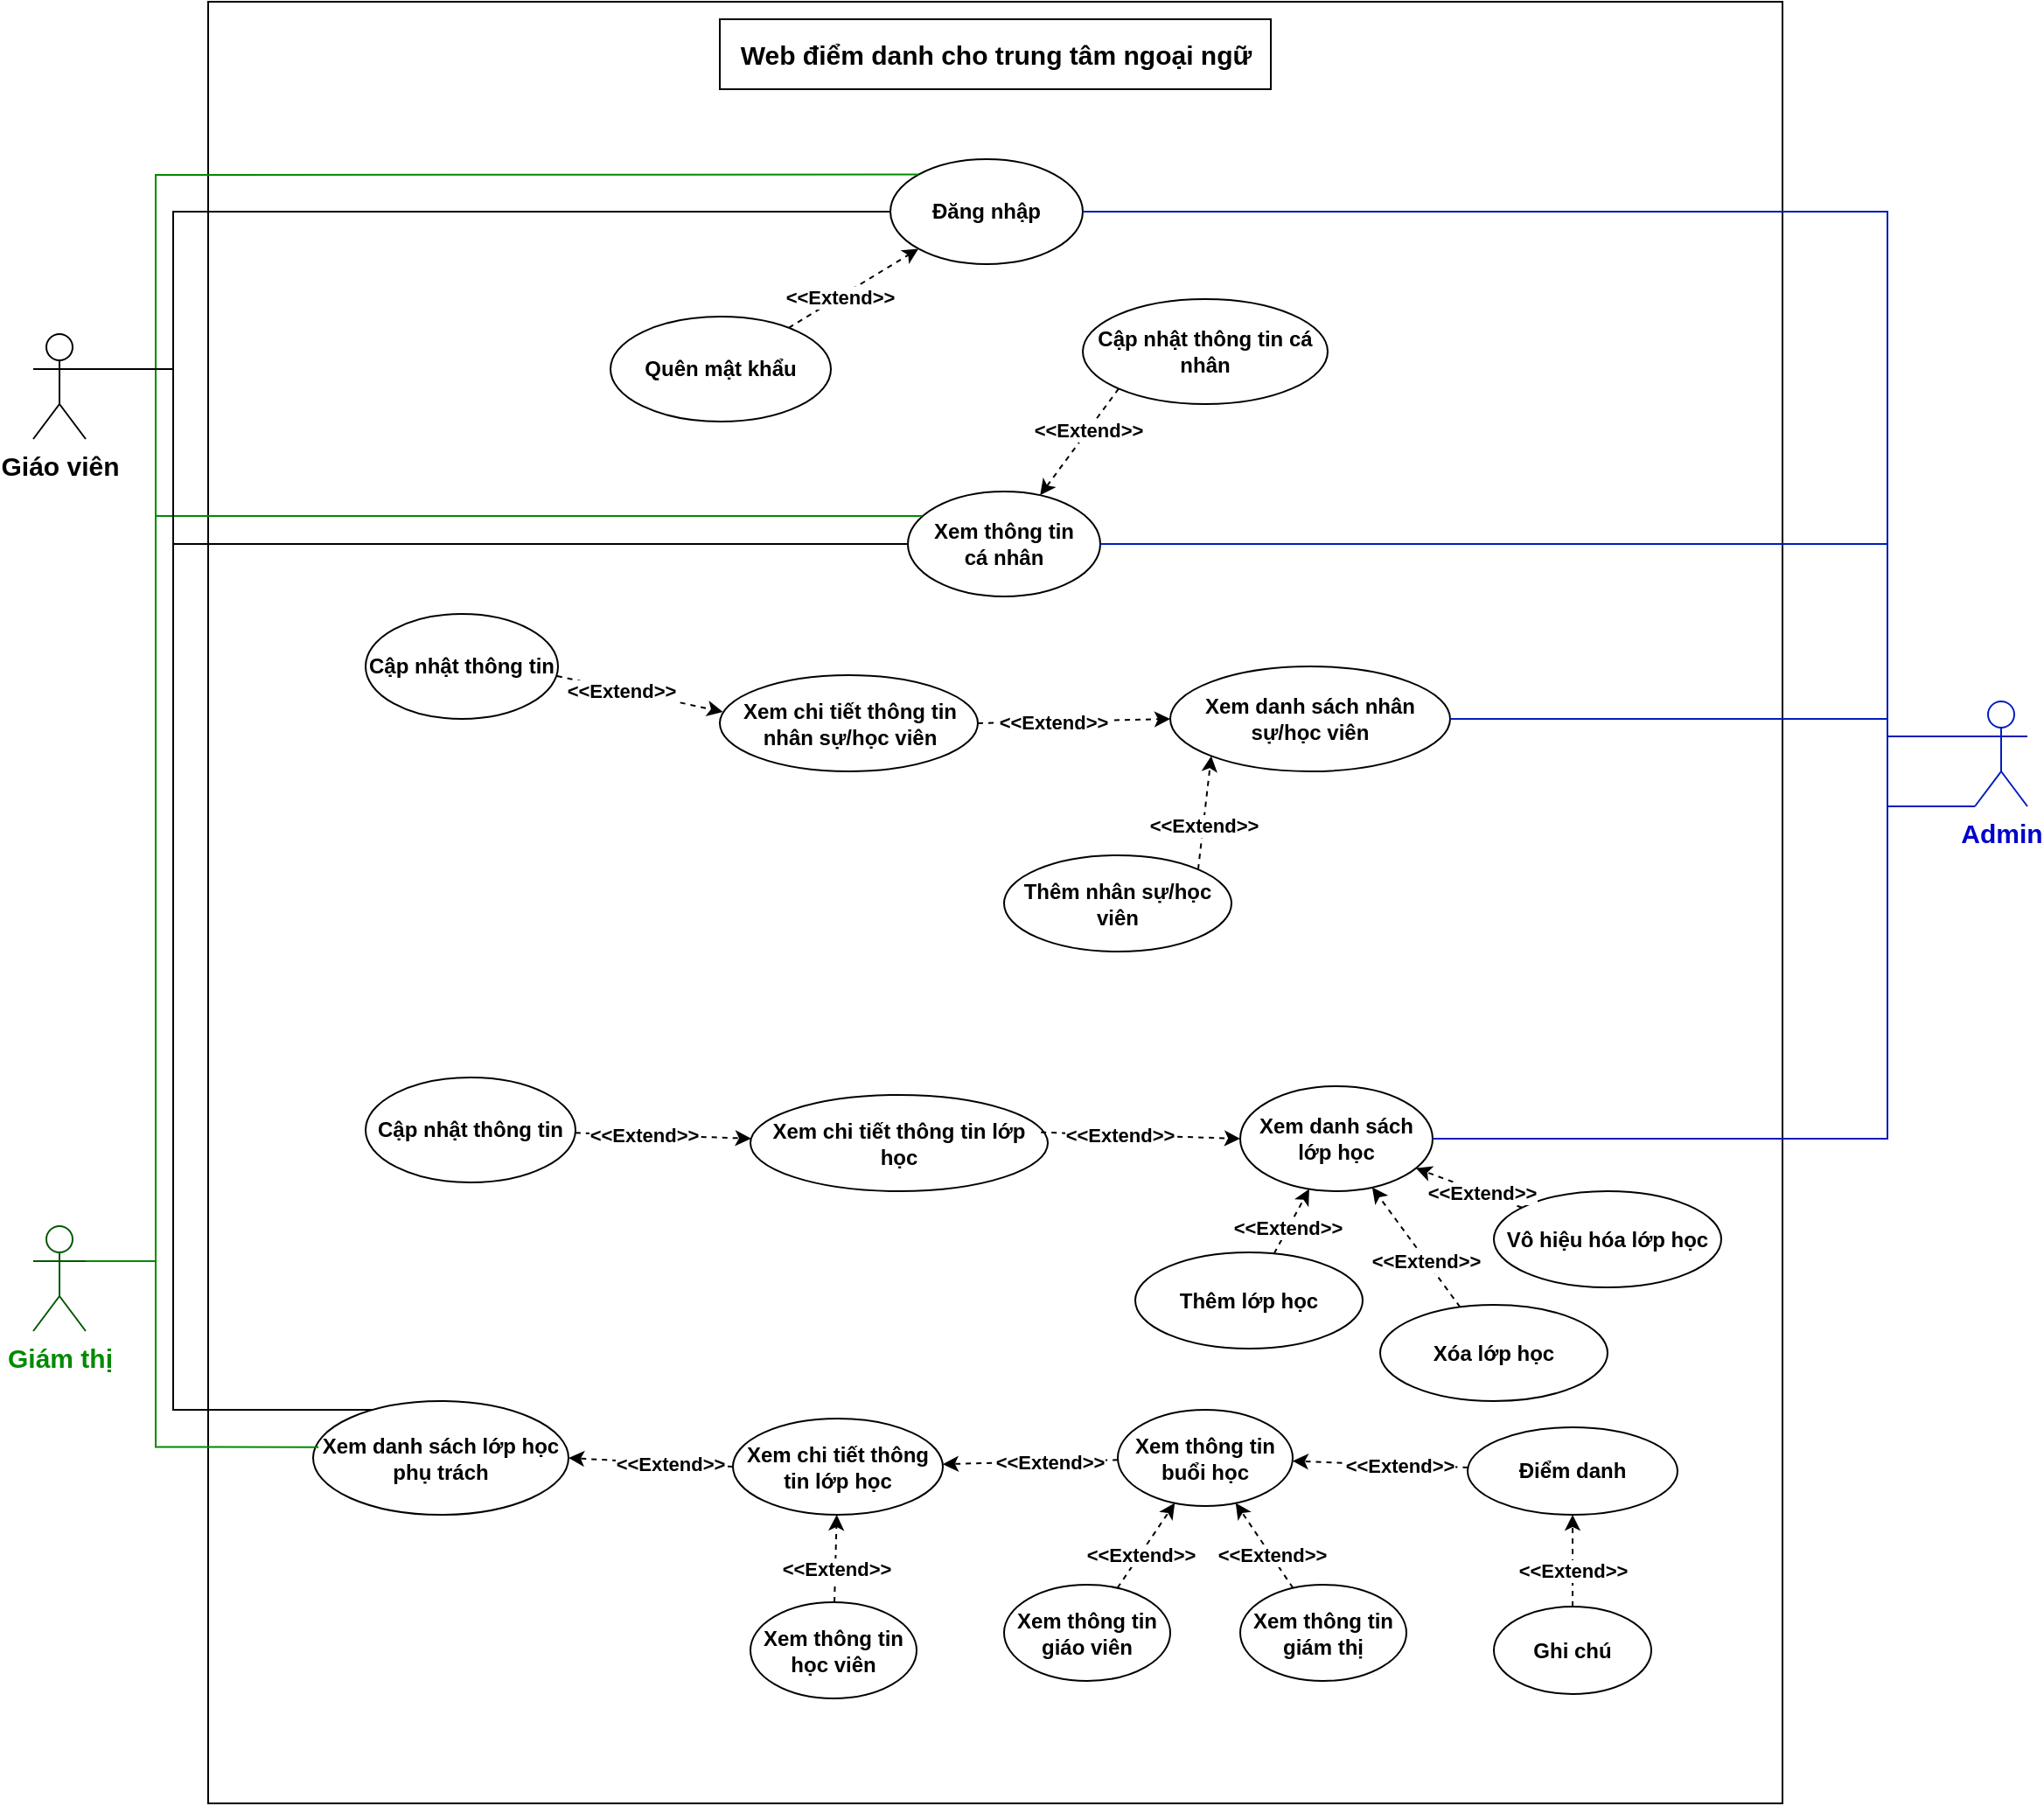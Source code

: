 <mxfile version="21.1.1" type="github">
  <diagram name="Page-1" id="CRNQidJyGZVOagn2CQu6">
    <mxGraphModel dx="3208" dy="1268" grid="1" gridSize="10" guides="1" tooltips="1" connect="1" arrows="1" fold="1" page="1" pageScale="1" pageWidth="850" pageHeight="1100" math="0" shadow="0">
      <root>
        <mxCell id="0" />
        <mxCell id="1" parent="0" />
        <mxCell id="foU8qJLjKtTW0TO3vTlr-1" value="" style="rounded=0;whiteSpace=wrap;html=1;fontStyle=1" parent="1" vertex="1">
          <mxGeometry y="35" width="900" height="1030" as="geometry" />
        </mxCell>
        <mxCell id="foU8qJLjKtTW0TO3vTlr-2" value="&lt;font style=&quot;font-size: 15px;&quot;&gt;&lt;span&gt;Web điểm danh cho trung tâm ngoại ngữ&lt;/span&gt;&lt;/font&gt;" style="rounded=0;whiteSpace=wrap;html=1;fontStyle=1" parent="1" vertex="1">
          <mxGeometry x="292.5" y="45" width="315" height="40" as="geometry" />
        </mxCell>
        <mxCell id="foU8qJLjKtTW0TO3vTlr-3" value="&lt;font style=&quot;&quot; color=&quot;#0000cc&quot;&gt;Admin&lt;/font&gt;" style="shape=umlActor;verticalLabelPosition=bottom;verticalAlign=top;html=1;outlineConnect=0;fontSize=15;fillColor=none;fontColor=#ffffff;strokeColor=#001DBC;fontStyle=1" parent="1" vertex="1">
          <mxGeometry x="1010" y="435" width="30" height="60" as="geometry" />
        </mxCell>
        <mxCell id="foU8qJLjKtTW0TO3vTlr-12" value="Giáo viên" style="shape=umlActor;verticalLabelPosition=bottom;verticalAlign=top;html=1;outlineConnect=0;fontSize=15;fontStyle=1" parent="1" vertex="1">
          <mxGeometry x="-100" y="225" width="30" height="60" as="geometry" />
        </mxCell>
        <mxCell id="foU8qJLjKtTW0TO3vTlr-16" value="Đăng nhập" style="ellipse;whiteSpace=wrap;html=1;fontStyle=1" parent="1" vertex="1">
          <mxGeometry x="390" y="125" width="110" height="60" as="geometry" />
        </mxCell>
        <mxCell id="foU8qJLjKtTW0TO3vTlr-18" value="Quên mật khẩu" style="ellipse;whiteSpace=wrap;html=1;fontStyle=1" parent="1" vertex="1">
          <mxGeometry x="230" y="215" width="126" height="60" as="geometry" />
        </mxCell>
        <mxCell id="foU8qJLjKtTW0TO3vTlr-19" value="" style="endArrow=classic;html=1;rounded=0;entryX=0;entryY=1;entryDx=0;entryDy=0;dashed=1;fontStyle=1" parent="1" source="foU8qJLjKtTW0TO3vTlr-18" target="foU8qJLjKtTW0TO3vTlr-16" edge="1">
          <mxGeometry width="50" height="50" relative="1" as="geometry">
            <mxPoint x="501" y="245" as="sourcePoint" />
            <mxPoint x="431" y="275" as="targetPoint" />
          </mxGeometry>
        </mxCell>
        <mxCell id="foU8qJLjKtTW0TO3vTlr-20" value="&amp;lt;&amp;lt;Extend&amp;gt;&amp;gt;" style="edgeLabel;html=1;align=center;verticalAlign=middle;resizable=0;points=[];fontStyle=1" parent="foU8qJLjKtTW0TO3vTlr-19" connectable="0" vertex="1">
          <mxGeometry x="-0.223" relative="1" as="geometry">
            <mxPoint as="offset" />
          </mxGeometry>
        </mxCell>
        <mxCell id="foU8qJLjKtTW0TO3vTlr-26" value="Xem danh sách lớp học" style="ellipse;whiteSpace=wrap;html=1;fontStyle=1" parent="1" vertex="1">
          <mxGeometry x="590" y="655" width="110" height="60" as="geometry" />
        </mxCell>
        <mxCell id="foU8qJLjKtTW0TO3vTlr-28" value="Xem thông tin&lt;br&gt;cá nhân" style="ellipse;whiteSpace=wrap;html=1;fontStyle=1" parent="1" vertex="1">
          <mxGeometry x="400" y="315" width="110" height="60" as="geometry" />
        </mxCell>
        <mxCell id="foU8qJLjKtTW0TO3vTlr-29" value="Xem danh sách nhân sự/học viên" style="ellipse;whiteSpace=wrap;html=1;fontStyle=1" parent="1" vertex="1">
          <mxGeometry x="550" y="415" width="160" height="60" as="geometry" />
        </mxCell>
        <mxCell id="foU8qJLjKtTW0TO3vTlr-31" value="" style="endArrow=none;html=1;rounded=0;fontSize=15;exitX=1;exitY=0.333;exitDx=0;exitDy=0;exitPerimeter=0;entryX=0;entryY=0.5;entryDx=0;entryDy=0;fontStyle=1;edgeStyle=orthogonalEdgeStyle;" parent="1" source="foU8qJLjKtTW0TO3vTlr-12" target="foU8qJLjKtTW0TO3vTlr-16" edge="1">
          <mxGeometry width="50" height="50" relative="1" as="geometry">
            <mxPoint x="420" y="455" as="sourcePoint" />
            <mxPoint x="470" y="405" as="targetPoint" />
            <Array as="points">
              <mxPoint x="-20" y="245" />
              <mxPoint x="-20" y="155" />
            </Array>
          </mxGeometry>
        </mxCell>
        <mxCell id="foU8qJLjKtTW0TO3vTlr-33" value="" style="endArrow=none;html=1;rounded=0;fontSize=15;exitX=1;exitY=0.333;exitDx=0;exitDy=0;exitPerimeter=0;entryX=0;entryY=0.5;entryDx=0;entryDy=0;fontStyle=1;edgeStyle=orthogonalEdgeStyle;" parent="1" source="foU8qJLjKtTW0TO3vTlr-12" target="foU8qJLjKtTW0TO3vTlr-28" edge="1">
          <mxGeometry width="50" height="50" relative="1" as="geometry">
            <mxPoint x="50" y="465" as="sourcePoint" />
            <mxPoint x="400" y="345" as="targetPoint" />
            <Array as="points">
              <mxPoint x="-20" y="245" />
              <mxPoint x="-20" y="345" />
            </Array>
          </mxGeometry>
        </mxCell>
        <mxCell id="foU8qJLjKtTW0TO3vTlr-37" value="" style="endArrow=none;html=1;rounded=0;fontSize=15;fillColor=#0050ef;strokeColor=#001DBC;entryX=0;entryY=0.333;entryDx=0;entryDy=0;entryPerimeter=0;exitX=1;exitY=0.5;exitDx=0;exitDy=0;fontStyle=1;edgeStyle=orthogonalEdgeStyle;" parent="1" source="foU8qJLjKtTW0TO3vTlr-16" target="foU8qJLjKtTW0TO3vTlr-3" edge="1">
          <mxGeometry width="50" height="50" relative="1" as="geometry">
            <mxPoint x="520" y="455" as="sourcePoint" />
            <mxPoint x="570" y="405" as="targetPoint" />
            <Array as="points">
              <mxPoint x="960" y="155" />
              <mxPoint x="960" y="455" />
            </Array>
          </mxGeometry>
        </mxCell>
        <mxCell id="foU8qJLjKtTW0TO3vTlr-39" value="" style="endArrow=none;html=1;rounded=0;fontSize=15;fillColor=#0050ef;strokeColor=#001DBC;exitX=1;exitY=0.5;exitDx=0;exitDy=0;entryX=0;entryY=0.333;entryDx=0;entryDy=0;entryPerimeter=0;fontStyle=1;edgeStyle=orthogonalEdgeStyle;" parent="1" source="foU8qJLjKtTW0TO3vTlr-28" target="foU8qJLjKtTW0TO3vTlr-3" edge="1">
          <mxGeometry width="50" height="50" relative="1" as="geometry">
            <mxPoint x="510" y="345" as="sourcePoint" />
            <mxPoint x="860" y="455" as="targetPoint" />
            <Array as="points">
              <mxPoint x="960" y="345" />
              <mxPoint x="960" y="455" />
            </Array>
          </mxGeometry>
        </mxCell>
        <mxCell id="foU8qJLjKtTW0TO3vTlr-40" value="" style="endArrow=none;html=1;rounded=0;fontSize=15;fillColor=#0050ef;strokeColor=#001DBC;exitX=1;exitY=0.5;exitDx=0;exitDy=0;entryX=0;entryY=1;entryDx=0;entryDy=0;entryPerimeter=0;fontStyle=1;edgeStyle=orthogonalEdgeStyle;" parent="1" source="foU8qJLjKtTW0TO3vTlr-29" target="foU8qJLjKtTW0TO3vTlr-3" edge="1">
          <mxGeometry width="50" height="50" relative="1" as="geometry">
            <mxPoint x="510" y="435" as="sourcePoint" />
            <mxPoint x="870" y="465" as="targetPoint" />
            <Array as="points">
              <mxPoint x="960" y="445" />
              <mxPoint x="960" y="495" />
            </Array>
          </mxGeometry>
        </mxCell>
        <mxCell id="foU8qJLjKtTW0TO3vTlr-42" value="" style="endArrow=none;html=1;rounded=0;fontSize=15;fillColor=#0050ef;strokeColor=#001DBC;exitX=1;exitY=0.5;exitDx=0;exitDy=0;fontStyle=1;edgeStyle=orthogonalEdgeStyle;" parent="1" source="foU8qJLjKtTW0TO3vTlr-26" target="foU8qJLjKtTW0TO3vTlr-3" edge="1">
          <mxGeometry width="50" height="50" relative="1" as="geometry">
            <mxPoint x="720" y="665" as="sourcePoint" />
            <mxPoint x="870" y="505" as="targetPoint" />
            <Array as="points">
              <mxPoint x="960" y="685" />
              <mxPoint x="960" y="455" />
            </Array>
          </mxGeometry>
        </mxCell>
        <mxCell id="xnCUMMj6vFn5ndqKwVFb-1" value="&lt;font color=&quot;#008a00&quot;&gt;Giám thị&lt;/font&gt;" style="shape=umlActor;verticalLabelPosition=bottom;verticalAlign=top;html=1;outlineConnect=0;fontSize=15;fontStyle=1;fillColor=none;fontColor=#ffffff;strokeColor=#005700;" parent="1" vertex="1">
          <mxGeometry x="-100" y="735" width="30" height="60" as="geometry" />
        </mxCell>
        <mxCell id="xnCUMMj6vFn5ndqKwVFb-2" value="" style="endArrow=none;html=1;rounded=0;fontColor=#008a00;strokeColor=#008a00;exitX=1;exitY=0.333;exitDx=0;exitDy=0;exitPerimeter=0;entryX=0;entryY=0;entryDx=0;entryDy=0;" parent="1" source="xnCUMMj6vFn5ndqKwVFb-1" target="foU8qJLjKtTW0TO3vTlr-16" edge="1">
          <mxGeometry width="50" height="50" relative="1" as="geometry">
            <mxPoint x="-20" y="775" as="sourcePoint" />
            <mxPoint x="30" y="725" as="targetPoint" />
            <Array as="points">
              <mxPoint x="-30" y="755" />
              <mxPoint x="-30" y="134" />
            </Array>
          </mxGeometry>
        </mxCell>
        <mxCell id="xnCUMMj6vFn5ndqKwVFb-4" value="" style="endArrow=none;html=1;rounded=0;fontColor=#008a00;strokeColor=#008a00;exitX=1;exitY=0.333;exitDx=0;exitDy=0;exitPerimeter=0;entryX=0.073;entryY=0.233;entryDx=0;entryDy=0;entryPerimeter=0;" parent="1" source="xnCUMMj6vFn5ndqKwVFb-1" target="foU8qJLjKtTW0TO3vTlr-28" edge="1">
          <mxGeometry width="50" height="50" relative="1" as="geometry">
            <mxPoint x="-60" y="765" as="sourcePoint" />
            <mxPoint x="416" y="276" as="targetPoint" />
            <Array as="points">
              <mxPoint x="-30" y="755" />
              <mxPoint x="-30" y="329" />
            </Array>
          </mxGeometry>
        </mxCell>
        <mxCell id="xnCUMMj6vFn5ndqKwVFb-8" value="Ghi chú" style="ellipse;whiteSpace=wrap;html=1;fontStyle=1" parent="1" vertex="1">
          <mxGeometry x="735" y="952.5" width="90" height="50" as="geometry" />
        </mxCell>
        <mxCell id="xnCUMMj6vFn5ndqKwVFb-9" value="" style="endArrow=classic;html=1;rounded=0;dashed=1;fontStyle=1;" parent="1" source="xnCUMMj6vFn5ndqKwVFb-8" target="JiPtHDF4y1pOYtlBRICb-31" edge="1">
          <mxGeometry width="50" height="50" relative="1" as="geometry">
            <mxPoint x="580" y="125" as="sourcePoint" />
            <mxPoint x="530" y="1125" as="targetPoint" />
          </mxGeometry>
        </mxCell>
        <mxCell id="xnCUMMj6vFn5ndqKwVFb-10" value="&amp;lt;&amp;lt;Extend&amp;gt;&amp;gt;" style="edgeLabel;html=1;align=center;verticalAlign=middle;resizable=0;points=[];fontStyle=1" parent="xnCUMMj6vFn5ndqKwVFb-9" connectable="0" vertex="1">
          <mxGeometry x="-0.223" relative="1" as="geometry">
            <mxPoint as="offset" />
          </mxGeometry>
        </mxCell>
        <mxCell id="JiPtHDF4y1pOYtlBRICb-1" value="Cập nhật thông tin cá nhân" style="ellipse;whiteSpace=wrap;html=1;fontStyle=1" parent="1" vertex="1">
          <mxGeometry x="500" y="205" width="140" height="60" as="geometry" />
        </mxCell>
        <mxCell id="JiPtHDF4y1pOYtlBRICb-2" value="" style="endArrow=classic;html=1;rounded=0;exitX=0;exitY=1;exitDx=0;exitDy=0;dashed=1;fontStyle=1;" parent="1" source="JiPtHDF4y1pOYtlBRICb-1" target="foU8qJLjKtTW0TO3vTlr-28" edge="1">
          <mxGeometry width="50" height="50" relative="1" as="geometry">
            <mxPoint x="550" y="255" as="sourcePoint" />
            <mxPoint x="494" y="186" as="targetPoint" />
          </mxGeometry>
        </mxCell>
        <mxCell id="JiPtHDF4y1pOYtlBRICb-3" value="&amp;lt;&amp;lt;Extend&amp;gt;&amp;gt;" style="edgeLabel;html=1;align=center;verticalAlign=middle;resizable=0;points=[];fontStyle=1" parent="JiPtHDF4y1pOYtlBRICb-2" connectable="0" vertex="1">
          <mxGeometry x="-0.223" relative="1" as="geometry">
            <mxPoint as="offset" />
          </mxGeometry>
        </mxCell>
        <mxCell id="JiPtHDF4y1pOYtlBRICb-4" value="Xem chi tiết thông tin nhân sự/học viên" style="ellipse;whiteSpace=wrap;html=1;fontStyle=1" parent="1" vertex="1">
          <mxGeometry x="292.5" y="420" width="147.5" height="55" as="geometry" />
        </mxCell>
        <mxCell id="JiPtHDF4y1pOYtlBRICb-5" value="Cập nhật thông tin" style="ellipse;whiteSpace=wrap;html=1;fontStyle=1" parent="1" vertex="1">
          <mxGeometry x="90" y="385" width="110" height="60" as="geometry" />
        </mxCell>
        <mxCell id="JiPtHDF4y1pOYtlBRICb-6" value="Thêm nhân sự/học viên" style="ellipse;whiteSpace=wrap;html=1;fontStyle=1" parent="1" vertex="1">
          <mxGeometry x="455" y="523" width="130" height="55" as="geometry" />
        </mxCell>
        <mxCell id="JiPtHDF4y1pOYtlBRICb-8" value="" style="endArrow=classic;html=1;rounded=0;exitX=1;exitY=0.5;exitDx=0;exitDy=0;dashed=1;fontStyle=1;entryX=0;entryY=0.5;entryDx=0;entryDy=0;" parent="1" source="JiPtHDF4y1pOYtlBRICb-4" target="foU8qJLjKtTW0TO3vTlr-29" edge="1">
          <mxGeometry width="50" height="50" relative="1" as="geometry">
            <mxPoint x="531" y="266" as="sourcePoint" />
            <mxPoint x="486" y="327" as="targetPoint" />
          </mxGeometry>
        </mxCell>
        <mxCell id="JiPtHDF4y1pOYtlBRICb-9" value="&amp;lt;&amp;lt;Extend&amp;gt;&amp;gt;" style="edgeLabel;html=1;align=center;verticalAlign=middle;resizable=0;points=[];fontStyle=1" parent="JiPtHDF4y1pOYtlBRICb-8" connectable="0" vertex="1">
          <mxGeometry x="-0.223" relative="1" as="geometry">
            <mxPoint as="offset" />
          </mxGeometry>
        </mxCell>
        <mxCell id="JiPtHDF4y1pOYtlBRICb-11" value="" style="endArrow=classic;html=1;rounded=0;exitX=1;exitY=0;exitDx=0;exitDy=0;dashed=1;fontStyle=1;entryX=0;entryY=1;entryDx=0;entryDy=0;" parent="1" source="JiPtHDF4y1pOYtlBRICb-6" target="foU8qJLjKtTW0TO3vTlr-29" edge="1">
          <mxGeometry width="50" height="50" relative="1" as="geometry">
            <mxPoint x="432" y="475" as="sourcePoint" />
            <mxPoint x="560" y="455" as="targetPoint" />
          </mxGeometry>
        </mxCell>
        <mxCell id="JiPtHDF4y1pOYtlBRICb-12" value="&amp;lt;&amp;lt;Extend&amp;gt;&amp;gt;" style="edgeLabel;html=1;align=center;verticalAlign=middle;resizable=0;points=[];fontStyle=1" parent="JiPtHDF4y1pOYtlBRICb-11" connectable="0" vertex="1">
          <mxGeometry x="-0.223" relative="1" as="geometry">
            <mxPoint as="offset" />
          </mxGeometry>
        </mxCell>
        <mxCell id="JiPtHDF4y1pOYtlBRICb-15" value="" style="endArrow=classic;html=1;rounded=0;exitX=0.995;exitY=0.592;exitDx=0;exitDy=0;dashed=1;fontStyle=1;entryX=0.012;entryY=0.381;entryDx=0;entryDy=0;entryPerimeter=0;exitPerimeter=0;" parent="1" source="JiPtHDF4y1pOYtlBRICb-5" target="JiPtHDF4y1pOYtlBRICb-4" edge="1">
          <mxGeometry width="50" height="50" relative="1" as="geometry">
            <mxPoint x="665" y="545" as="sourcePoint" />
            <mxPoint x="648" y="486" as="targetPoint" />
          </mxGeometry>
        </mxCell>
        <mxCell id="JiPtHDF4y1pOYtlBRICb-16" value="&amp;lt;&amp;lt;Extend&amp;gt;&amp;gt;" style="edgeLabel;html=1;align=center;verticalAlign=middle;resizable=0;points=[];fontStyle=1" parent="JiPtHDF4y1pOYtlBRICb-15" connectable="0" vertex="1">
          <mxGeometry x="-0.223" relative="1" as="geometry">
            <mxPoint as="offset" />
          </mxGeometry>
        </mxCell>
        <mxCell id="JiPtHDF4y1pOYtlBRICb-17" value="Xem chi tiết thông tin lớp học" style="ellipse;whiteSpace=wrap;html=1;fontStyle=1" parent="1" vertex="1">
          <mxGeometry x="310" y="660" width="170" height="55" as="geometry" />
        </mxCell>
        <mxCell id="JiPtHDF4y1pOYtlBRICb-18" value="Cập nhật thông tin" style="ellipse;whiteSpace=wrap;html=1;fontStyle=1" parent="1" vertex="1">
          <mxGeometry x="90" y="650" width="120" height="60" as="geometry" />
        </mxCell>
        <mxCell id="JiPtHDF4y1pOYtlBRICb-19" value="Thêm lớp học" style="ellipse;whiteSpace=wrap;html=1;fontStyle=1" parent="1" vertex="1">
          <mxGeometry x="530" y="750" width="130" height="55" as="geometry" />
        </mxCell>
        <mxCell id="JiPtHDF4y1pOYtlBRICb-20" value="Xóa lớp học" style="ellipse;whiteSpace=wrap;html=1;fontStyle=1" parent="1" vertex="1">
          <mxGeometry x="670" y="780" width="130" height="55" as="geometry" />
        </mxCell>
        <mxCell id="JiPtHDF4y1pOYtlBRICb-21" value="" style="endArrow=classic;html=1;rounded=0;dashed=1;fontStyle=1;" parent="1" source="JiPtHDF4y1pOYtlBRICb-18" target="JiPtHDF4y1pOYtlBRICb-17" edge="1">
          <mxGeometry width="50" height="50" relative="1" as="geometry">
            <mxPoint x="229" y="431" as="sourcePoint" />
            <mxPoint x="332" y="451" as="targetPoint" />
          </mxGeometry>
        </mxCell>
        <mxCell id="JiPtHDF4y1pOYtlBRICb-22" value="&amp;lt;&amp;lt;Extend&amp;gt;&amp;gt;" style="edgeLabel;html=1;align=center;verticalAlign=middle;resizable=0;points=[];fontStyle=1" parent="JiPtHDF4y1pOYtlBRICb-21" connectable="0" vertex="1">
          <mxGeometry x="-0.223" relative="1" as="geometry">
            <mxPoint as="offset" />
          </mxGeometry>
        </mxCell>
        <mxCell id="JiPtHDF4y1pOYtlBRICb-24" value="" style="endArrow=classic;html=1;rounded=0;exitX=0.977;exitY=0.388;exitDx=0;exitDy=0;dashed=1;fontStyle=1;entryX=0;entryY=0.5;entryDx=0;entryDy=0;exitPerimeter=0;" parent="1" source="JiPtHDF4y1pOYtlBRICb-17" target="foU8qJLjKtTW0TO3vTlr-26" edge="1">
          <mxGeometry width="50" height="50" relative="1" as="geometry">
            <mxPoint x="303" y="685" as="sourcePoint" />
            <mxPoint x="405" y="695" as="targetPoint" />
          </mxGeometry>
        </mxCell>
        <mxCell id="JiPtHDF4y1pOYtlBRICb-25" value="&amp;lt;&amp;lt;Extend&amp;gt;&amp;gt;" style="edgeLabel;html=1;align=center;verticalAlign=middle;resizable=0;points=[];fontStyle=1" parent="JiPtHDF4y1pOYtlBRICb-24" connectable="0" vertex="1">
          <mxGeometry x="-0.223" relative="1" as="geometry">
            <mxPoint as="offset" />
          </mxGeometry>
        </mxCell>
        <mxCell id="JiPtHDF4y1pOYtlBRICb-26" value="" style="endArrow=classic;html=1;rounded=0;dashed=1;fontStyle=1;" parent="1" source="JiPtHDF4y1pOYtlBRICb-19" target="foU8qJLjKtTW0TO3vTlr-26" edge="1">
          <mxGeometry width="50" height="50" relative="1" as="geometry">
            <mxPoint x="477" y="689" as="sourcePoint" />
            <mxPoint x="600" y="695" as="targetPoint" />
          </mxGeometry>
        </mxCell>
        <mxCell id="JiPtHDF4y1pOYtlBRICb-27" value="&amp;lt;&amp;lt;Extend&amp;gt;&amp;gt;" style="edgeLabel;html=1;align=center;verticalAlign=middle;resizable=0;points=[];fontStyle=1" parent="JiPtHDF4y1pOYtlBRICb-26" connectable="0" vertex="1">
          <mxGeometry x="-0.223" relative="1" as="geometry">
            <mxPoint as="offset" />
          </mxGeometry>
        </mxCell>
        <mxCell id="JiPtHDF4y1pOYtlBRICb-28" value="" style="endArrow=classic;html=1;rounded=0;dashed=1;fontStyle=1;" parent="1" source="JiPtHDF4y1pOYtlBRICb-20" target="foU8qJLjKtTW0TO3vTlr-26" edge="1">
          <mxGeometry width="50" height="50" relative="1" as="geometry">
            <mxPoint x="487" y="699" as="sourcePoint" />
            <mxPoint x="610" y="705" as="targetPoint" />
          </mxGeometry>
        </mxCell>
        <mxCell id="JiPtHDF4y1pOYtlBRICb-29" value="&amp;lt;&amp;lt;Extend&amp;gt;&amp;gt;" style="edgeLabel;html=1;align=center;verticalAlign=middle;resizable=0;points=[];fontStyle=1" parent="JiPtHDF4y1pOYtlBRICb-28" connectable="0" vertex="1">
          <mxGeometry x="-0.223" relative="1" as="geometry">
            <mxPoint as="offset" />
          </mxGeometry>
        </mxCell>
        <mxCell id="JiPtHDF4y1pOYtlBRICb-30" value="Xem danh sách lớp học phụ trách" style="ellipse;whiteSpace=wrap;html=1;fontStyle=1" parent="1" vertex="1">
          <mxGeometry x="60" y="835" width="146" height="65" as="geometry" />
        </mxCell>
        <mxCell id="JiPtHDF4y1pOYtlBRICb-31" value="Điểm danh" style="ellipse;whiteSpace=wrap;html=1;fontStyle=1" parent="1" vertex="1">
          <mxGeometry x="720" y="850" width="120" height="50" as="geometry" />
        </mxCell>
        <mxCell id="JiPtHDF4y1pOYtlBRICb-32" value="" style="endArrow=classic;html=1;rounded=0;dashed=1;fontStyle=1;" parent="1" source="JiPtHDF4y1pOYtlBRICb-31" target="rXk7IQa9aIsszNPNrJmk-4" edge="1">
          <mxGeometry width="50" height="50" relative="1" as="geometry">
            <mxPoint x="693" y="942" as="sourcePoint" />
            <mxPoint x="541" y="916" as="targetPoint" />
          </mxGeometry>
        </mxCell>
        <mxCell id="JiPtHDF4y1pOYtlBRICb-33" value="&amp;lt;&amp;lt;Extend&amp;gt;&amp;gt;" style="edgeLabel;html=1;align=center;verticalAlign=middle;resizable=0;points=[];fontStyle=1" parent="JiPtHDF4y1pOYtlBRICb-32" connectable="0" vertex="1">
          <mxGeometry x="-0.223" relative="1" as="geometry">
            <mxPoint as="offset" />
          </mxGeometry>
        </mxCell>
        <mxCell id="JiPtHDF4y1pOYtlBRICb-36" value="" style="endArrow=none;html=1;rounded=0;fontColor=#008a00;strokeColor=#008a00;exitX=1;exitY=0.333;exitDx=0;exitDy=0;exitPerimeter=0;entryX=0.021;entryY=0.405;entryDx=0;entryDy=0;entryPerimeter=0;edgeStyle=orthogonalEdgeStyle;" parent="1" source="xnCUMMj6vFn5ndqKwVFb-1" target="JiPtHDF4y1pOYtlBRICb-30" edge="1">
          <mxGeometry width="50" height="50" relative="1" as="geometry">
            <mxPoint x="-60" y="765" as="sourcePoint" />
            <mxPoint x="418" y="339" as="targetPoint" />
            <Array as="points">
              <mxPoint x="-30" y="755" />
              <mxPoint x="-30" y="861" />
            </Array>
          </mxGeometry>
        </mxCell>
        <mxCell id="JiPtHDF4y1pOYtlBRICb-37" value="" style="endArrow=none;html=1;rounded=0;fontSize=15;fontStyle=1;exitX=1;exitY=0.333;exitDx=0;exitDy=0;exitPerimeter=0;edgeStyle=orthogonalEdgeStyle;" parent="1" source="foU8qJLjKtTW0TO3vTlr-12" target="JiPtHDF4y1pOYtlBRICb-30" edge="1">
          <mxGeometry width="50" height="50" relative="1" as="geometry">
            <mxPoint x="-60" y="275" as="sourcePoint" />
            <mxPoint x="410" y="355" as="targetPoint" />
            <Array as="points">
              <mxPoint x="-20" y="245" />
              <mxPoint x="-20" y="840" />
            </Array>
          </mxGeometry>
        </mxCell>
        <mxCell id="x4KOJVOSGeH09oPiY5ND-3" value="Xem chi tiết thông tin lớp học" style="ellipse;whiteSpace=wrap;html=1;fontStyle=1" parent="1" vertex="1">
          <mxGeometry x="300" y="845" width="120" height="55" as="geometry" />
        </mxCell>
        <mxCell id="x4KOJVOSGeH09oPiY5ND-4" value="" style="endArrow=classic;html=1;rounded=0;exitX=0;exitY=0.5;exitDx=0;exitDy=0;dashed=1;fontStyle=1;entryX=1;entryY=0.5;entryDx=0;entryDy=0;" parent="1" source="x4KOJVOSGeH09oPiY5ND-3" target="JiPtHDF4y1pOYtlBRICb-30" edge="1">
          <mxGeometry width="50" height="50" relative="1" as="geometry">
            <mxPoint x="450" y="955" as="sourcePoint" />
            <mxPoint x="319" y="895" as="targetPoint" />
          </mxGeometry>
        </mxCell>
        <mxCell id="x4KOJVOSGeH09oPiY5ND-5" value="&amp;lt;&amp;lt;Extend&amp;gt;&amp;gt;" style="edgeLabel;html=1;align=center;verticalAlign=middle;resizable=0;points=[];fontStyle=1" parent="x4KOJVOSGeH09oPiY5ND-4" connectable="0" vertex="1">
          <mxGeometry x="-0.223" relative="1" as="geometry">
            <mxPoint as="offset" />
          </mxGeometry>
        </mxCell>
        <mxCell id="NkVfp7Vrt0b0NBib6sNS-2" value="Xem thông tin học viên" style="ellipse;whiteSpace=wrap;html=1;fontStyle=1" parent="1" vertex="1">
          <mxGeometry x="310" y="950" width="95" height="55" as="geometry" />
        </mxCell>
        <mxCell id="NkVfp7Vrt0b0NBib6sNS-3" value="" style="endArrow=classic;html=1;rounded=0;dashed=1;fontStyle=1;" parent="1" source="NkVfp7Vrt0b0NBib6sNS-2" target="x4KOJVOSGeH09oPiY5ND-3" edge="1">
          <mxGeometry width="50" height="50" relative="1" as="geometry">
            <mxPoint x="532" y="946" as="sourcePoint" />
            <mxPoint x="495" y="897" as="targetPoint" />
          </mxGeometry>
        </mxCell>
        <mxCell id="NkVfp7Vrt0b0NBib6sNS-4" value="&amp;lt;&amp;lt;Extend&amp;gt;&amp;gt;" style="edgeLabel;html=1;align=center;verticalAlign=middle;resizable=0;points=[];fontStyle=1" parent="NkVfp7Vrt0b0NBib6sNS-3" connectable="0" vertex="1">
          <mxGeometry x="-0.223" relative="1" as="geometry">
            <mxPoint as="offset" />
          </mxGeometry>
        </mxCell>
        <mxCell id="rXk7IQa9aIsszNPNrJmk-4" value="Xem thông tin buổi học" style="ellipse;whiteSpace=wrap;html=1;fontStyle=1" parent="1" vertex="1">
          <mxGeometry x="520" y="840" width="100" height="55" as="geometry" />
        </mxCell>
        <mxCell id="rXk7IQa9aIsszNPNrJmk-5" value="" style="endArrow=classic;html=1;rounded=0;dashed=1;fontStyle=1;" parent="1" source="rXk7IQa9aIsszNPNrJmk-4" target="x4KOJVOSGeH09oPiY5ND-3" edge="1">
          <mxGeometry width="50" height="50" relative="1" as="geometry">
            <mxPoint x="410" y="960" as="sourcePoint" />
            <mxPoint x="403" y="905" as="targetPoint" />
          </mxGeometry>
        </mxCell>
        <mxCell id="rXk7IQa9aIsszNPNrJmk-6" value="&amp;lt;&amp;lt;Extend&amp;gt;&amp;gt;" style="edgeLabel;html=1;align=center;verticalAlign=middle;resizable=0;points=[];fontStyle=1" parent="rXk7IQa9aIsszNPNrJmk-5" connectable="0" vertex="1">
          <mxGeometry x="-0.223" relative="1" as="geometry">
            <mxPoint as="offset" />
          </mxGeometry>
        </mxCell>
        <mxCell id="rXk7IQa9aIsszNPNrJmk-7" value="Xem thông tin giáo viên" style="ellipse;whiteSpace=wrap;html=1;fontStyle=1" parent="1" vertex="1">
          <mxGeometry x="455" y="940" width="95" height="55" as="geometry" />
        </mxCell>
        <mxCell id="rXk7IQa9aIsszNPNrJmk-8" value="" style="endArrow=classic;html=1;rounded=0;dashed=1;fontStyle=1;" parent="1" source="rXk7IQa9aIsszNPNrJmk-7" target="rXk7IQa9aIsszNPNrJmk-4" edge="1">
          <mxGeometry width="50" height="50" relative="1" as="geometry">
            <mxPoint x="410" y="960" as="sourcePoint" />
            <mxPoint x="403" y="905" as="targetPoint" />
          </mxGeometry>
        </mxCell>
        <mxCell id="rXk7IQa9aIsszNPNrJmk-9" value="&amp;lt;&amp;lt;Extend&amp;gt;&amp;gt;" style="edgeLabel;html=1;align=center;verticalAlign=middle;resizable=0;points=[];fontStyle=1" parent="rXk7IQa9aIsszNPNrJmk-8" connectable="0" vertex="1">
          <mxGeometry x="-0.223" relative="1" as="geometry">
            <mxPoint as="offset" />
          </mxGeometry>
        </mxCell>
        <mxCell id="8GhIDcjLOXHqqxuU2SZH-2" value="Xem thông tin giám thị" style="ellipse;whiteSpace=wrap;html=1;fontStyle=1" parent="1" vertex="1">
          <mxGeometry x="590" y="940" width="95" height="55" as="geometry" />
        </mxCell>
        <mxCell id="8GhIDcjLOXHqqxuU2SZH-3" value="" style="endArrow=classic;html=1;rounded=0;dashed=1;fontStyle=1;" parent="1" source="8GhIDcjLOXHqqxuU2SZH-2" target="rXk7IQa9aIsszNPNrJmk-4" edge="1">
          <mxGeometry width="50" height="50" relative="1" as="geometry">
            <mxPoint x="525" y="951" as="sourcePoint" />
            <mxPoint x="547" y="904" as="targetPoint" />
          </mxGeometry>
        </mxCell>
        <mxCell id="8GhIDcjLOXHqqxuU2SZH-4" value="&amp;lt;&amp;lt;Extend&amp;gt;&amp;gt;" style="edgeLabel;html=1;align=center;verticalAlign=middle;resizable=0;points=[];fontStyle=1" parent="8GhIDcjLOXHqqxuU2SZH-3" connectable="0" vertex="1">
          <mxGeometry x="-0.223" relative="1" as="geometry">
            <mxPoint as="offset" />
          </mxGeometry>
        </mxCell>
        <mxCell id="a2AEFIXZdpebwBTr00Su-1" value="Vô hiệu hóa lớp học" style="ellipse;whiteSpace=wrap;html=1;fontStyle=1" vertex="1" parent="1">
          <mxGeometry x="735" y="715" width="130" height="55" as="geometry" />
        </mxCell>
        <mxCell id="a2AEFIXZdpebwBTr00Su-2" value="" style="endArrow=classic;html=1;rounded=0;dashed=1;fontStyle=1;" edge="1" parent="1" source="a2AEFIXZdpebwBTr00Su-1" target="foU8qJLjKtTW0TO3vTlr-26">
          <mxGeometry width="50" height="50" relative="1" as="geometry">
            <mxPoint x="726" y="791" as="sourcePoint" />
            <mxPoint x="676" y="723" as="targetPoint" />
          </mxGeometry>
        </mxCell>
        <mxCell id="a2AEFIXZdpebwBTr00Su-3" value="&amp;lt;&amp;lt;Extend&amp;gt;&amp;gt;" style="edgeLabel;html=1;align=center;verticalAlign=middle;resizable=0;points=[];fontStyle=1" connectable="0" vertex="1" parent="a2AEFIXZdpebwBTr00Su-2">
          <mxGeometry x="-0.223" relative="1" as="geometry">
            <mxPoint as="offset" />
          </mxGeometry>
        </mxCell>
      </root>
    </mxGraphModel>
  </diagram>
</mxfile>
